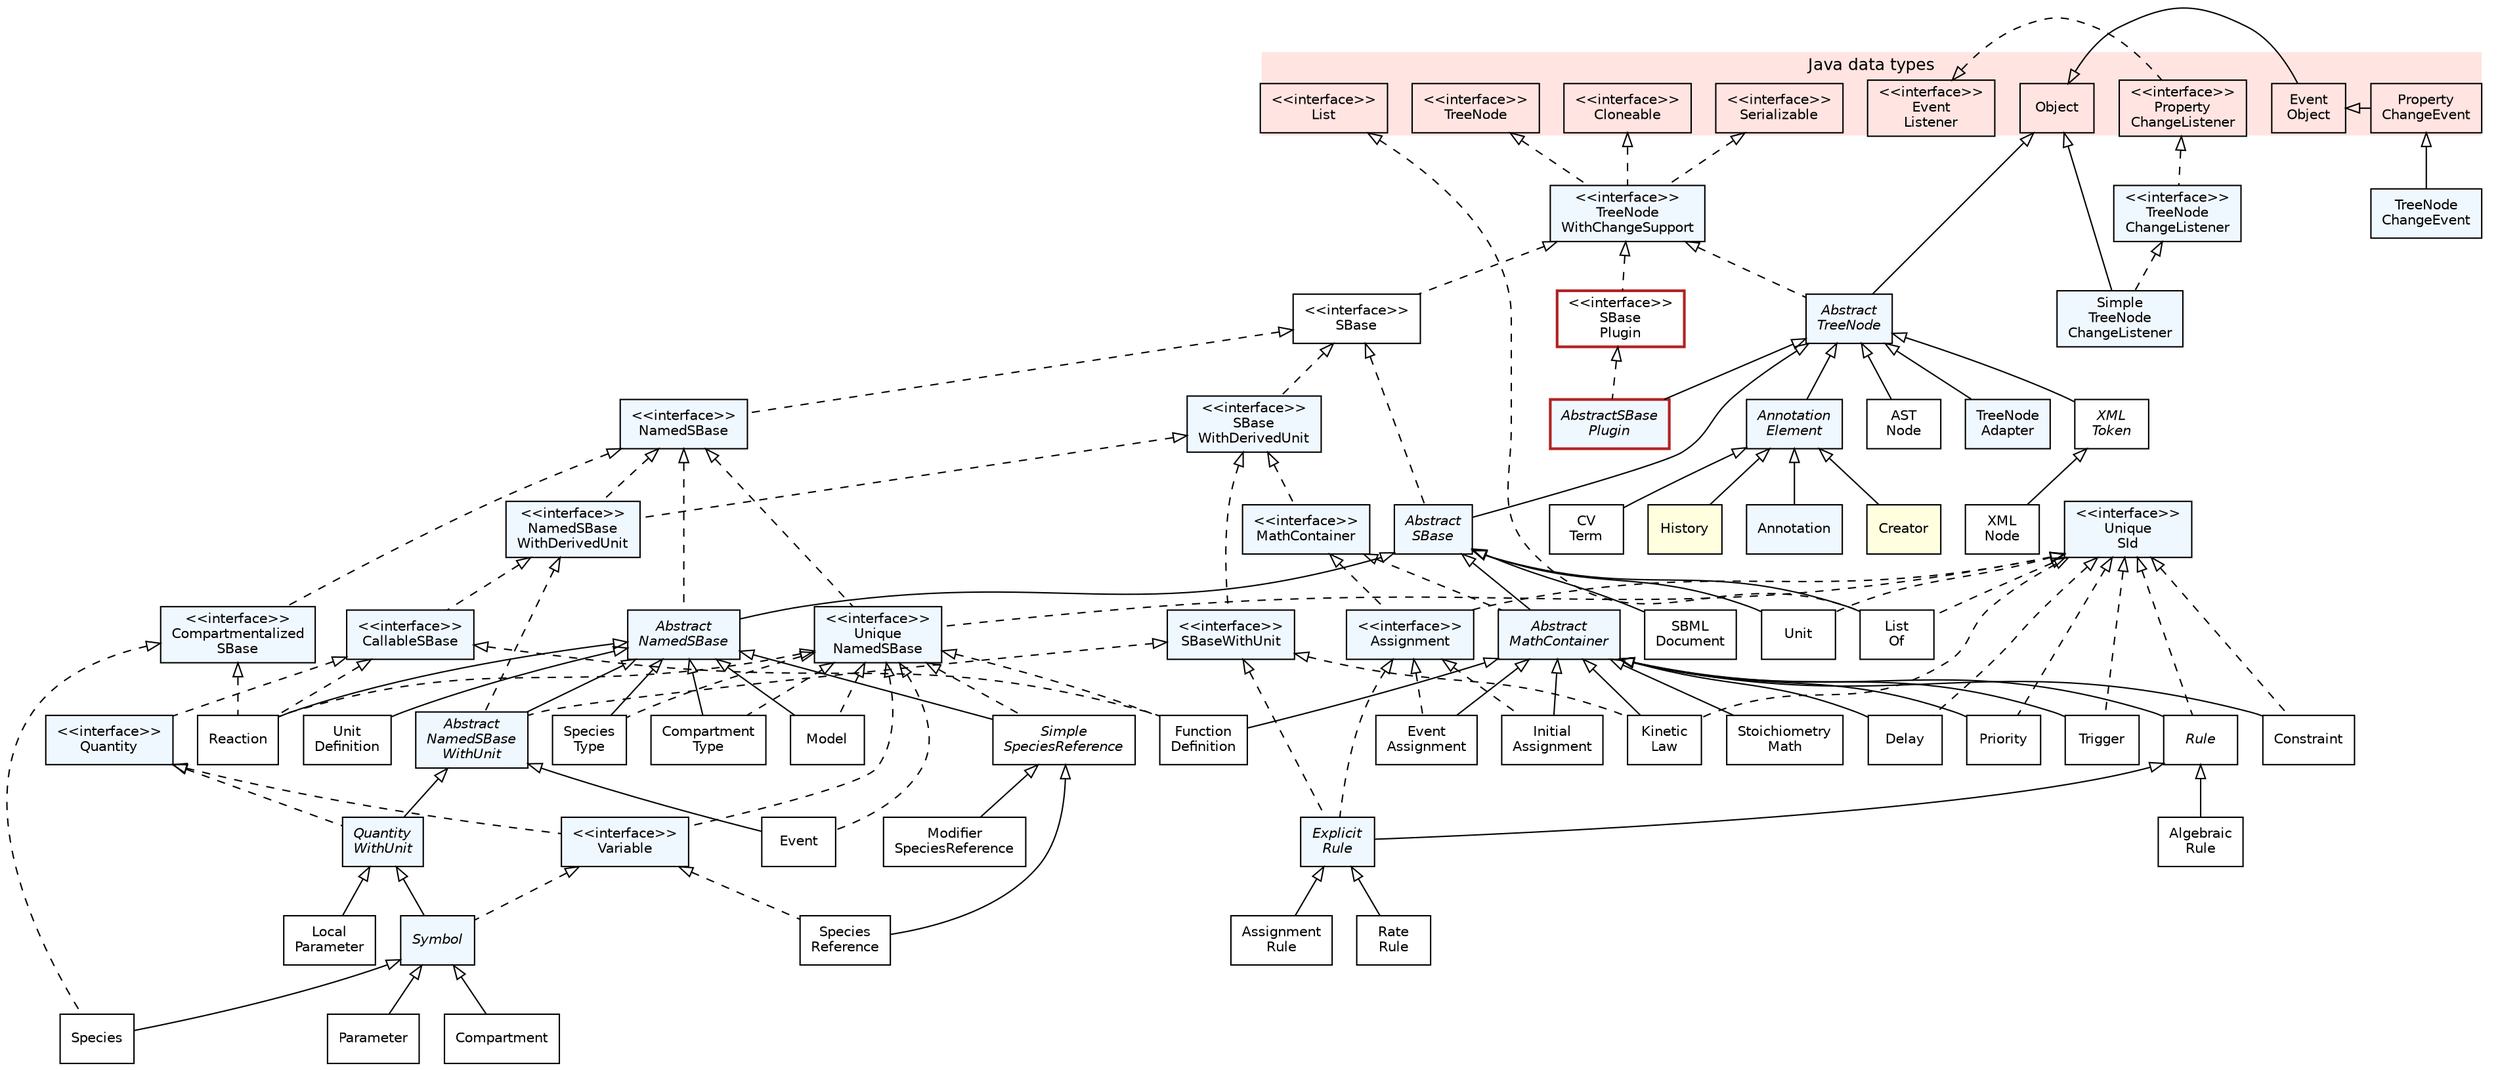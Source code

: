 #!/usr/local/bin/dot
#
# Usage in Linux:
# dot -Tpdf FullTypeHierarchy.dot -oFullTypeHierarchy.pdf && acroread FullTypeHierarchy.pdf &
# dot -Tpng FullTypeHierarchy.dot -oFullTypeHierarchy.png
#
# Usage for Mac OS (starting Acrobat):
# dot -Tpdf FullTypeHierarchy.dot -oFullTypeHierarchy.pdf && open -a 'Adobe Reader' FullTypeHierarchy.pdf &
#

/*
 * Overview of the core type hierarchy
 */

strict digraph G{

	nodesep=0.25;
	ranksep=0.5;
	margin=0.01;

	edge [
	  fontname="Helvetica",
	  fontsize=10,
	  labelfontname="Helvetica",
	  labelfontsize=10
	];
	node [
	  fontname="Helvetica",
	  fontsize=10,
	  shape=box
	];


  /*******************
   * Java base types *
   *******************/

  subgraph clusterJava {
    fontname="Helvetica";
    fontsize=12;
    style="filled";
    fillcolor="#FFE4E1"
    color="#ffffff"
    label="Java data types";
    labelloc=t;
    labeljust=c;

    // Interfaces
    Cloneable                              [label="<<interface>>\nCloneable"];
    EventListener                          [label="<<interface>>\nEvent\nListener"];
    List                                   [label="<<interface>>\nList"];
    PropertyChangeListener                 [label="<<interface>>\nProperty\nChangeListener"];
    Serializable                           [label="<<interface>>\nSerializable"];
    TreeNode                               [label="<<interface>>\nTreeNode"];

    // Objects
    Object                                 [label="Object"];
    EventObject                            [label="Event\nObject"];
    PropertyChangeEvent                    [label="Property\nChangeEvent"];
    
    {rank="same"; Object; EventObject; PropertyChangeEvent; EventListener; PropertyChangeListener}
  }

  /*
   * Interfaces
   */

  Assignment                               [label="<<interface>>\nAssignment", style="filled", fillcolor="#F0F8FF"];
  CallableSBase                            [label="<<interface>>\nCallableSBase", style="filled", fillcolor="#F0F8FF"];
  CompartmentalizedSBase                   [label="<<interface>>\nCompartmentalized\nSBase", style="filled", fillcolor="#F0F8FF"];
  MathContainer                            [label="<<interface>>\nMathContainer", style="filled", fillcolor="#F0F8FF"];
  NamedSBase                               [label="<<interface>>\nNamedSBase", style="filled", fillcolor="#F0F8FF"];
  NamedSBaseWithDerivedUnit                [label="<<interface>>\nNamedSBase\nWithDerivedUnit", style="filled", fillcolor="#F0F8FF"];
  Quantity                                 [label="<<interface>>\nQuantity", style="filled", fillcolor="#F0F8FF"];
  SBaseWithDerivedUnit                     [label="<<interface>>\nSBase\nWithDerivedUnit", style="filled", fillcolor="#F0F8FF"];
  SBaseWithUnit                            [label="<<interface>>\nSBaseWithUnit", style="filled", fillcolor="#F0F8FF"];
  SBase                                    [label="<<interface>>\nSBase"];
  SBasePlugin                              [label="<<interface>>\nSBase\nPlugin", color="firebrick", style="setlinewidth(2)"];
  TreeNodeChangeListener                   [label="<<interface>>\nTreeNode\nChangeListener", style="filled", fillcolor="#F0F8FF"];
  TreeNodeWithChangeSupport                [label="<<interface>>\nTreeNode\nWithChangeSupport", style="filled", fillcolor="#F0F8FF"];
  UniqueNamedSBase                         [label="<<interface>>\nUnique\nNamedSBase", style="filled", fillcolor="#F0F8FF"];
  UniqueSId                                [label="<<interface>>\nUnique\nSId", style="filled", fillcolor="#F0F8FF"];
  Variable                                 [label="<<interface>>\nVariable", style="filled", fillcolor="#F0F8FF"];

  /*
   * Abstract data types
   */

  AbstractMathContainer                    [label=<<font face="Helvetica-Oblique">Abstract<br/>MathContainer</font>>, style="filled", fillcolor="#F0F8FF"];
  AbstractNamedSBase                       [label=<<font face="Helvetica-Oblique">Abstract<br/>NamedSBase</font>>, style="filled", fillcolor="#F0F8FF"];
  AbstractNamedSBaseWithUnit               [label=<<font face="Helvetica-Oblique">Abstract<br/>NamedSBase<br/>WithUnit</font>>, style="filled", fillcolor="#F0F8FF"];
  AbstractSBase                            [label=<<font face="Helvetica-Oblique">Abstract<br/>SBase</font>>, style="filled", fillcolor="#F0F8FF"];
  AbstractSBasePlugin                      [label=<<font face="Helvetica-Oblique">AbstractSBase<br/>Plugin</font>>, style="filled,setlinewidth(2)", fillcolor="#F0F8FF", color="firebrick"];
  AbstractTreeNode                         [label=<<font face="Helvetica-Oblique">Abstract<br/>TreeNode</font>>, style="filled", fillcolor="#F0F8FF"];
  AnnotationElement                        [label=<<font face="Helvetica-Oblique">Annotation<br/>Element</font>>, style="filled", fillcolor="#F0F8FF"];
  ExplicitRule                             [label=<<font face="Helvetica-Oblique">Explicit<br/>Rule</font>>, style="filled", fillcolor="#F0F8FF"];
  Rule                                     [label=<<font face="Helvetica-Oblique">Rule</font>>];
  SimpleSpeciesReference                   [label=<<font face="Helvetica-Oblique">Simple<br/>SpeciesReference</font>>];
  QuantityWithUnit                         [label=<<font face="Helvetica-Oblique">Quantity<br/>WithUnit</font>>, style="filled", fillcolor="#F0F8FF"];
  Symbol                                   [label=<<font face="Helvetica-Oblique">Symbol</font>>, style="filled", fillcolor="#F0F8FF"];
  XMLToken                                 [label=<<font face="Helvetica-Oblique">XML<br/>Token</font>>];

  /*
   * Objects
   */

  AlgebraicRule                            [label="Algebraic\nRule"];
  Annotation                               [label="Annotation", style="filled", fillcolor="#F0F8FF"];
  AssignmentRule                           [label="Assignment\nRule"];
  ASTNode                                  [label="AST\nNode"];
  Compartment                              [label="Compartment"];
  CompartmentType                          [label="Compartment\nType"];
  Constraint                               [label="Constraint"]
  Creator                                  [label="Creator", style="filled", fillcolor="#FFFFE0"];
  CVTerm                                   [label="CV\nTerm"];
  Delay                                    [label="Delay"];
  Event                                    [label="Event"];
  EventAssignment                          [label="Event\nAssignment"];
  FunctionDefinition                       [label="Function\nDefinition"];
  History                                  [label="History", style="filled", fillcolor="#FFFFE0"];
  InitialAssignment                        [label="Initial\nAssignment"];
  KineticLaw                               [label="Kinetic\nLaw"];
  ListOf                                   [label="List\nOf"];
  LocalParameter                           [label="Local\nParameter"];
  Model                                    [label="Model"];
  ModifierSpeciesReference                 [label="Modifier\nSpeciesReference"];
  Parameter                                [label="Parameter"];
  Priority                                 [label="Priority"];
  RateRule                                 [label="Rate\nRule"];
  Reaction                                 [label="Reaction"];
  SBMLDocument                             [label="SBML\nDocument"];
  SimpleTreeNodeChangeListener             [label="Simple\nTreeNode\nChangeListener", style="filled", fillcolor="#F0F8FF"];
  Species                                  [label="Species"];
  SpeciesReference                         [label="Species\nReference"];
  SpeciesType                              [label="Species\nType"];
  StoichiometryMath                        [label="Stoichiometry\nMath"];
  TreeNodeAdapter                          [label="TreeNode\nAdapter", style="filled", fillcolor="#F0F8FF"];
  TreeNodeChangeEvent                      [label="TreeNode\nChangeEvent", style="filled", fillcolor="#F0F8FF"];
  Trigger                                  [label="Trigger"];
  Unit                                     [label="Unit"];
  UnitDefinition                           [label="Unit\nDefinition"];
  XMLNode                                  [label="XML\nNode"];
  
  /*********************
   * Inheritance graph *
   *********************/
   
  AbstractNamedSBase         -> AbstractNamedSBaseWithUnit   [dir=back,arrowtail=empty];
  AbstractNamedSBase         -> CompartmentType              [dir=back,arrowtail=empty];
  AbstractNamedSBase         -> Model                        [dir=back,arrowtail=empty];
  AbstractNamedSBase         -> Reaction                     [dir=back,arrowtail=empty];
  AbstractNamedSBase         -> SimpleSpeciesReference       [dir=back,arrowtail=empty];
  AbstractNamedSBase         -> SpeciesType                  [dir=back,arrowtail=empty];
  AbstractNamedSBase         -> UnitDefinition               [dir=back,arrowtail=empty];
  AbstractNamedSBaseWithUnit -> Event                        [dir=back,arrowtail=empty];
  AbstractNamedSBaseWithUnit -> QuantityWithUnit             [dir=back,arrowtail=empty];
  AbstractSBase              -> AbstractMathContainer        [dir=back,arrowtail=empty];
  AbstractSBase              -> AbstractNamedSBase           [dir=back,arrowtail=empty];
  AbstractMathContainer      -> FunctionDefinition           [dir=back,arrowtail=empty];
  AbstractMathContainer      -> KineticLaw                   [dir=back,arrowtail=empty];
  AbstractSBase              -> ListOf                       [dir=back,arrowtail=empty];
  AbstractSBase              -> SBMLDocument                 [dir=back,arrowtail=empty];
  AbstractSBase              -> Unit                         [dir=back,arrowtail=empty];
  AbstractMathContainer      -> Constraint                   [dir=back,arrowtail=empty];
  AbstractMathContainer      -> Delay                        [dir=back,arrowtail=empty];
  AbstractMathContainer      -> EventAssignment              [dir=back,arrowtail=empty];
  AbstractMathContainer      -> InitialAssignment            [dir=back,arrowtail=empty];
  AbstractMathContainer      -> KineticLaw                   [dir=back,arrowtail=empty];
  AbstractMathContainer      -> Priority                     [dir=back,arrowtail=empty];
  AbstractMathContainer      -> Rule                         [dir=back,arrowtail=empty];
  AbstractMathContainer      -> StoichiometryMath            [dir=back,arrowtail=empty];
  AbstractMathContainer      -> Trigger                      [dir=back,arrowtail=empty];
  AbstractTreeNode           -> AbstractSBase                [dir=back,arrowtail=empty];
  AbstractTreeNode           -> AbstractSBasePlugin          [dir=back,arrowtail=empty];
  AbstractTreeNode           -> AnnotationElement            [dir=back,arrowtail=empty];
  AbstractTreeNode           -> ASTNode                      [dir=back,arrowtail=empty];
  AbstractTreeNode           -> TreeNodeAdapter              [dir=back,arrowtail=empty];
  AbstractTreeNode           -> XMLToken                     [dir=back,arrowtail=empty];
  AnnotationElement          -> Annotation                   [dir=back,arrowtail=empty];
  AnnotationElement          -> Creator                      [dir=back,arrowtail=empty];
  AnnotationElement          -> CVTerm                       [dir=back,arrowtail=empty];
  AnnotationElement          -> History                      [dir=back,arrowtail=empty];
  Assignment                 -> EventAssignment              [dir=back,arrowtail=empty,style=dashed];
  Assignment                 -> ExplicitRule                 [dir=back,arrowtail=empty,style=dashed];
  Assignment                 -> InitialAssignment            [dir=back,arrowtail=empty,style=dashed];
  CallableSBase              -> Quantity                     [dir=back,arrowtail=empty,style=dashed];
  CallableSBase              -> FunctionDefinition           [dir=back,arrowtail=empty,style=dashed];
  CallableSBase              -> Reaction                     [dir=back,arrowtail=empty,style=dashed];
  Cloneable                  -> TreeNodeWithChangeSupport    [dir=back,arrowtail=empty,style=dashed];
  CompartmentalizedSBase     -> Species                      [dir=back,arrowtail=empty,style=dashed];
  CompartmentalizedSBase     -> Reaction                     [dir=back,arrowtail=empty,style=dashed];
  EventObject                -> PropertyChangeEvent          [dir=back,arrowtail=empty];
  EventListener              -> PropertyChangeEvent          [style=invis]; // Helper for better layout
  EventListener              -> PropertyChangeListener       [dir=back,arrowtail=empty,style=dashed];
  ExplicitRule               -> AssignmentRule               [dir=back,arrowtail=empty];
  ExplicitRule               -> RateRule                     [dir=back,arrowtail=empty];
  List                       -> ListOf                       [dir=back,arrowtail=empty,style=dashed];
  MathContainer              -> AbstractMathContainer        [dir=back,arrowtail=empty,style=dashed];
  MathContainer              -> Assignment                   [dir=back,arrowtail=empty,style=dashed];
  NamedSBase                 -> AbstractNamedSBase           [dir=back,arrowtail=empty,style=dashed];
  NamedSBase                 -> CompartmentalizedSBase       [dir=back,arrowtail=empty,style=dashed];
  NamedSBase                 -> NamedSBaseWithDerivedUnit    [dir=back,arrowtail=empty,style=dashed];
  NamedSBase                 -> UniqueNamedSBase             [dir=back,arrowtail=empty,style=dashed];
  NamedSBaseWithDerivedUnit  -> AbstractNamedSBaseWithUnit   [dir=back,arrowtail=empty,style=dashed];
  NamedSBaseWithDerivedUnit  -> CallableSBase                [dir=back,arrowtail=empty,style=dashed];
  Object                     -> AbstractTreeNode             [dir=back,arrowtail=empty];
  Object                     -> EventObject                  [dir=back,arrowtail=empty];
  Object                     -> SimpleTreeNodeChangeListener [dir=back,arrowtail=empty];
  PropertyChangeEvent        -> TreeNodeChangeEvent          [dir=back,arrowtail=empty];
  PropertyChangeListener     -> TreeNodeChangeListener       [dir=back,arrowtail=empty,style=dashed];
  Quantity                   -> QuantityWithUnit             [dir=back,arrowtail=empty,style=dashed];
  Quantity                   -> Variable                     [dir=back,arrowtail=empty,style=dashed];
  QuantityWithUnit           -> LocalParameter               [dir=back,arrowtail=empty];
  QuantityWithUnit           -> Symbol                       [dir=back,arrowtail=empty];
  Rule                       -> AlgebraicRule                [dir=back,arrowtail=empty];
  Rule                       -> ExplicitRule                 [dir=back,arrowtail=empty];
  SBase                      -> AbstractSBase                [dir=back,arrowtail=empty,style=dashed];
  SBase                      -> NamedSBase                   [dir=back,arrowtail=empty,style=dashed];
  SBase                      -> SBaseWithDerivedUnit         [dir=back,arrowtail=empty,style=dashed];
  SBasePlugin                -> AbstractSBasePlugin          [dir=back,arrowtail=empty,style=dashed];
  SBaseWithDerivedUnit       -> MathContainer                [dir=back,arrowtail=empty,style=dashed];
  SBaseWithDerivedUnit       -> NamedSBaseWithDerivedUnit    [dir=back,arrowtail=empty,style=dashed];
  SBaseWithDerivedUnit       -> SBaseWithUnit                [dir=back,arrowtail=empty,style=dashed];
  SBaseWithUnit              -> AbstractNamedSBaseWithUnit   [dir=back,arrowtail=empty,style=dashed];
  SBaseWithUnit              -> ExplicitRule                 [dir=back,arrowtail=empty,style=dashed];
  SBaseWithUnit              -> KineticLaw                   [dir=back,arrowtail=empty,style=dashed];
  SimpleSpeciesReference     -> ModifierSpeciesReference     [dir=back,arrowtail=empty];
  SimpleSpeciesReference     -> SpeciesReference             [dir=back,arrowtail=empty];
  Serializable               -> TreeNodeWithChangeSupport    [dir=back,arrowtail=empty,style=dashed];
  Symbol                     -> Compartment                  [dir=back,arrowtail=empty];
  Symbol                     -> Parameter                    [dir=back,arrowtail=empty];
  Symbol                     -> Species                      [dir=back,arrowtail=empty];
  TreeNode                   -> TreeNodeWithChangeSupport    [dir=back,arrowtail=empty,style=dashed];
  TreeNodeChangeListener     -> SimpleTreeNodeChangeListener [dir=back,arrowtail=empty,style=dashed];
  TreeNodeWithChangeSupport  -> AbstractTreeNode             [dir=back,arrowtail=empty,style=dashed];
  TreeNodeWithChangeSupport  -> SBase                        [dir=back,arrowtail=empty,style=dashed];
  TreeNodeWithChangeSupport  -> SBasePlugin                  [dir=back,arrowtail=empty,style=dashed];
  UniqueNamedSBase           -> CompartmentType              [dir=back,arrowtail=empty,style=dashed];
  UniqueNamedSBase           -> Event                        [dir=back,arrowtail=empty,style=dashed];
  UniqueNamedSBase           -> FunctionDefinition           [dir=back,arrowtail=empty,style=dashed];
  UniqueNamedSBase           -> Model                        [dir=back,arrowtail=empty,style=dashed];
  UniqueNamedSBase           -> Reaction                     [dir=back,arrowtail=empty,style=dashed];
  UniqueNamedSBase           -> SimpleSpeciesReference       [dir=back,arrowtail=empty,style=dashed];
  UniqueNamedSBase           -> SpeciesType                  [dir=back,arrowtail=empty,style=dashed];
  UniqueNamedSBase           -> Variable                     [dir=back,arrowtail=empty,style=dashed];
  UniqueSId                  -> Assignment                   [dir=back,arrowtail=empty,style=dashed];
  UniqueSId                  -> Constraint                   [dir=back,arrowtail=empty,style=dashed];
  UniqueSId                  -> Delay                        [dir=back,arrowtail=empty,style=dashed];
  UniqueSId                  -> KineticLaw                   [dir=back,arrowtail=empty,style=dashed];
  UniqueSId                  -> ListOf                       [dir=back,arrowtail=empty,style=dashed];
  UniqueSId                  -> Priority                     [dir=back,arrowtail=empty,style=dashed];
  UniqueSId                  -> Rule                         [dir=back,arrowtail=empty,style=dashed];
  UniqueSId                  -> Trigger                      [dir=back,arrowtail=empty,style=dashed];
  UniqueSId                  -> Unit                         [dir=back,arrowtail=empty,style=dashed];
  UniqueSId                  -> UniqueNamedSBase             [dir=back,arrowtail=empty,style=dashed];
  Variable                   -> SpeciesReference             [dir=back,arrowtail=empty,style=dashed];
  Variable                   -> Symbol                       [dir=back,arrowtail=empty,style=dashed];
  XMLToken                   -> XMLNode                      [dir=back,arrowtail=empty];

}
